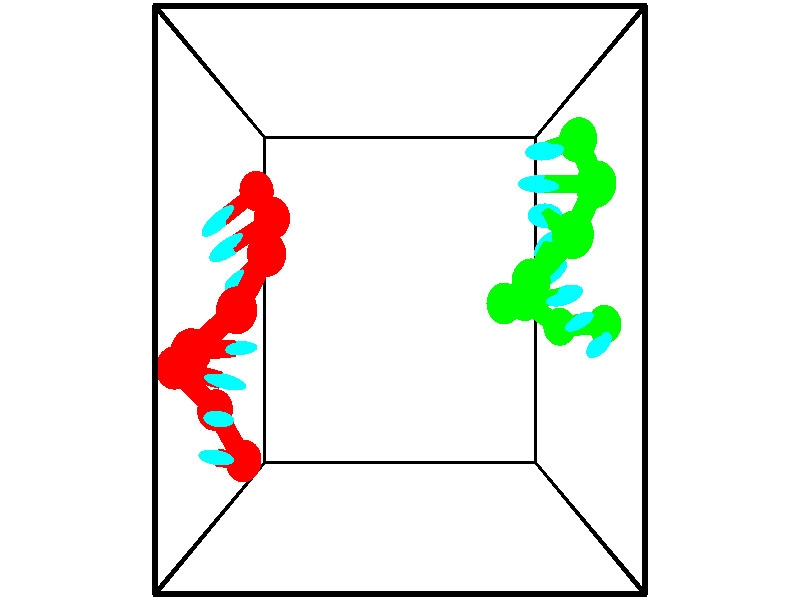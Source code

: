 // switches for output
#declare DRAW_BASES = 1; // possible values are 0, 1; only relevant for DNA ribbons
#declare DRAW_BASES_TYPE = 3; // possible values are 1, 2, 3; only relevant for DNA ribbons
#declare DRAW_FOG = 0; // set to 1 to enable fog

#include "colors.inc"

#include "transforms.inc"
background { rgb <1, 1, 1>}

#default {
   normal{
       ripples 0.25
       frequency 0.20
       turbulence 0.2
       lambda 5
   }
	finish {
		phong 0.1
		phong_size 40.
	}
}

// original window dimensions: 1024x640


// camera settings

camera {
	sky <-0, 1, 0>
	up <-0, 1, 0>
	right 1.6 * <1, 0, 0>
	location <2.5, 2.5, 11.1562>
	look_at <2.5, 2.5, 2.5>
	direction <0, 0, -8.6562>
	angle 67.0682
}


# declare cpy_camera_pos = <2.5, 2.5, 11.1562>;
# if (DRAW_FOG = 1)
fog {
	fog_type 2
	up vnormalize(cpy_camera_pos)
	color rgbt<1,1,1,0.3>
	distance 1e-5
	fog_alt 3e-3
	fog_offset 4
}
# end


// LIGHTS

# declare lum = 6;
global_settings {
	ambient_light rgb lum * <0.05, 0.05, 0.05>
	max_trace_level 15
}# declare cpy_direct_light_amount = 0.25;
light_source
{	1000 * <-1, -1, 1>,
	rgb lum * cpy_direct_light_amount
	parallel
}

light_source
{	1000 * <1, 1, -1>,
	rgb lum * cpy_direct_light_amount
	parallel
}

// strand 0

// nucleotide -1

// particle -1
sphere {
	<0.238277, 0.558194, 2.418225> 0.250000
	pigment { color rgbt <1,0,0,0> }
	no_shadow
}
cylinder {
	<0.126715, 0.661446, 2.788216>,  <0.059777, 0.723396, 3.010210>, 0.100000
	pigment { color rgbt <1,0,0,0> }
	no_shadow
}
cylinder {
	<0.126715, 0.661446, 2.788216>,  <0.238277, 0.558194, 2.418225>, 0.100000
	pigment { color rgbt <1,0,0,0> }
	no_shadow
}

// particle -1
sphere {
	<0.126715, 0.661446, 2.788216> 0.100000
	pigment { color rgbt <1,0,0,0> }
	no_shadow
}
sphere {
	0, 1
	scale<0.080000,0.200000,0.300000>
	matrix <0.152934, 0.962844, -0.222582,
		-0.948063, 0.079381, -0.308019,
		-0.278905, 0.258128, 0.924977,
		0.043043, 0.738884, 3.065709>
	pigment { color rgbt <0,1,1,0> }
	no_shadow
}
cylinder {
	<-0.205604, 1.159092, 2.318775>,  <0.238277, 0.558194, 2.418225>, 0.130000
	pigment { color rgbt <1,0,0,0> }
	no_shadow
}

// nucleotide -1

// particle -1
sphere {
	<-0.205604, 1.159092, 2.318775> 0.250000
	pigment { color rgbt <1,0,0,0> }
	no_shadow
}
cylinder {
	<-0.063683, 1.157898, 2.692749>,  <0.021471, 1.157181, 2.917134>, 0.100000
	pigment { color rgbt <1,0,0,0> }
	no_shadow
}
cylinder {
	<-0.063683, 1.157898, 2.692749>,  <-0.205604, 1.159092, 2.318775>, 0.100000
	pigment { color rgbt <1,0,0,0> }
	no_shadow
}

// particle -1
sphere {
	<-0.063683, 1.157898, 2.692749> 0.100000
	pigment { color rgbt <1,0,0,0> }
	no_shadow
}
sphere {
	0, 1
	scale<0.080000,0.200000,0.300000>
	matrix <0.119004, 0.992006, -0.041993,
		-0.927336, 0.126160, 0.352323,
		0.354805, -0.002986, 0.934936,
		0.042759, 1.157002, 2.973230>
	pigment { color rgbt <0,1,1,0> }
	no_shadow
}
cylinder {
	<-0.597895, 1.723243, 2.839383>,  <-0.205604, 1.159092, 2.318775>, 0.130000
	pigment { color rgbt <1,0,0,0> }
	no_shadow
}

// nucleotide -1

// particle -1
sphere {
	<-0.597895, 1.723243, 2.839383> 0.250000
	pigment { color rgbt <1,0,0,0> }
	no_shadow
}
cylinder {
	<-0.208052, 1.633690, 2.841049>,  <0.025854, 1.579958, 2.842049>, 0.100000
	pigment { color rgbt <1,0,0,0> }
	no_shadow
}
cylinder {
	<-0.208052, 1.633690, 2.841049>,  <-0.597895, 1.723243, 2.839383>, 0.100000
	pigment { color rgbt <1,0,0,0> }
	no_shadow
}

// particle -1
sphere {
	<-0.208052, 1.633690, 2.841049> 0.100000
	pigment { color rgbt <1,0,0,0> }
	no_shadow
}
sphere {
	0, 1
	scale<0.080000,0.200000,0.300000>
	matrix <0.223922, 0.974425, -0.018831,
		0.000157, 0.019285, 0.999814,
		0.974607, -0.223883, 0.004166,
		0.084330, 1.566525, 2.842299>
	pigment { color rgbt <0,1,1,0> }
	no_shadow
}
cylinder {
	<-0.176396, 1.948208, 3.421335>,  <-0.597895, 1.723243, 2.839383>, 0.130000
	pigment { color rgbt <1,0,0,0> }
	no_shadow
}

// nucleotide -1

// particle -1
sphere {
	<-0.176396, 1.948208, 3.421335> 0.250000
	pigment { color rgbt <1,0,0,0> }
	no_shadow
}
cylinder {
	<0.078672, 1.949188, 3.113213>,  <0.231713, 1.949776, 2.928339>, 0.100000
	pigment { color rgbt <1,0,0,0> }
	no_shadow
}
cylinder {
	<0.078672, 1.949188, 3.113213>,  <-0.176396, 1.948208, 3.421335>, 0.100000
	pigment { color rgbt <1,0,0,0> }
	no_shadow
}

// particle -1
sphere {
	<0.078672, 1.949188, 3.113213> 0.100000
	pigment { color rgbt <1,0,0,0> }
	no_shadow
}
sphere {
	0, 1
	scale<0.080000,0.200000,0.300000>
	matrix <0.012642, 0.999827, 0.013645,
		0.770205, -0.018439, 0.637530,
		0.637671, 0.002449, -0.770305,
		0.269974, 1.949923, 2.882121>
	pigment { color rgbt <0,1,1,0> }
	no_shadow
}
cylinder {
	<0.450199, 2.392264, 3.573250>,  <-0.176396, 1.948208, 3.421335>, 0.130000
	pigment { color rgbt <1,0,0,0> }
	no_shadow
}

// nucleotide -1

// particle -1
sphere {
	<0.450199, 2.392264, 3.573250> 0.250000
	pigment { color rgbt <1,0,0,0> }
	no_shadow
}
cylinder {
	<0.369003, 2.368286, 3.182312>,  <0.320286, 2.353899, 2.947749>, 0.100000
	pigment { color rgbt <1,0,0,0> }
	no_shadow
}
cylinder {
	<0.369003, 2.368286, 3.182312>,  <0.450199, 2.392264, 3.573250>, 0.100000
	pigment { color rgbt <1,0,0,0> }
	no_shadow
}

// particle -1
sphere {
	<0.369003, 2.368286, 3.182312> 0.100000
	pigment { color rgbt <1,0,0,0> }
	no_shadow
}
sphere {
	0, 1
	scale<0.080000,0.200000,0.300000>
	matrix <-0.147063, 0.988669, -0.030096,
		0.968074, 0.137622, -0.209506,
		-0.202990, -0.059945, -0.977344,
		0.308106, 2.350302, 2.889109>
	pigment { color rgbt <0,1,1,0> }
	no_shadow
}
cylinder {
	<0.755537, 3.003071, 3.259418>,  <0.450199, 2.392264, 3.573250>, 0.130000
	pigment { color rgbt <1,0,0,0> }
	no_shadow
}

// nucleotide -1

// particle -1
sphere {
	<0.755537, 3.003071, 3.259418> 0.250000
	pigment { color rgbt <1,0,0,0> }
	no_shadow
}
cylinder {
	<0.496058, 2.845535, 2.998932>,  <0.340370, 2.751014, 2.842640>, 0.100000
	pigment { color rgbt <1,0,0,0> }
	no_shadow
}
cylinder {
	<0.496058, 2.845535, 2.998932>,  <0.755537, 3.003071, 3.259418>, 0.100000
	pigment { color rgbt <1,0,0,0> }
	no_shadow
}

// particle -1
sphere {
	<0.496058, 2.845535, 2.998932> 0.100000
	pigment { color rgbt <1,0,0,0> }
	no_shadow
}
sphere {
	0, 1
	scale<0.080000,0.200000,0.300000>
	matrix <-0.332102, 0.916406, -0.223400,
		0.684762, 0.071351, -0.725265,
		-0.648698, -0.393838, -0.651216,
		0.301448, 2.727384, 2.803567>
	pigment { color rgbt <0,1,1,0> }
	no_shadow
}
cylinder {
	<0.690946, 3.465326, 2.617254>,  <0.755537, 3.003071, 3.259418>, 0.130000
	pigment { color rgbt <1,0,0,0> }
	no_shadow
}

// nucleotide -1

// particle -1
sphere {
	<0.690946, 3.465326, 2.617254> 0.250000
	pigment { color rgbt <1,0,0,0> }
	no_shadow
}
cylinder {
	<0.344328, 3.265968, 2.627869>,  <0.136357, 3.146354, 2.634237>, 0.100000
	pigment { color rgbt <1,0,0,0> }
	no_shadow
}
cylinder {
	<0.344328, 3.265968, 2.627869>,  <0.690946, 3.465326, 2.617254>, 0.100000
	pigment { color rgbt <1,0,0,0> }
	no_shadow
}

// particle -1
sphere {
	<0.344328, 3.265968, 2.627869> 0.100000
	pigment { color rgbt <1,0,0,0> }
	no_shadow
}
sphere {
	0, 1
	scale<0.080000,0.200000,0.300000>
	matrix <-0.491516, 0.842937, -0.218789,
		0.086675, -0.202634, -0.975411,
		-0.866544, -0.498394, 0.026536,
		0.084365, 3.116450, 2.635829>
	pigment { color rgbt <0,1,1,0> }
	no_shadow
}
cylinder {
	<0.351080, 3.859121, 2.106081>,  <0.690946, 3.465326, 2.617254>, 0.130000
	pigment { color rgbt <1,0,0,0> }
	no_shadow
}

// nucleotide -1

// particle -1
sphere {
	<0.351080, 3.859121, 2.106081> 0.250000
	pigment { color rgbt <1,0,0,0> }
	no_shadow
}
cylinder {
	<0.083954, 3.626801, 2.292282>,  <-0.076322, 3.487408, 2.404003>, 0.100000
	pigment { color rgbt <1,0,0,0> }
	no_shadow
}
cylinder {
	<0.083954, 3.626801, 2.292282>,  <0.351080, 3.859121, 2.106081>, 0.100000
	pigment { color rgbt <1,0,0,0> }
	no_shadow
}

// particle -1
sphere {
	<0.083954, 3.626801, 2.292282> 0.100000
	pigment { color rgbt <1,0,0,0> }
	no_shadow
}
sphere {
	0, 1
	scale<0.080000,0.200000,0.300000>
	matrix <-0.674290, 0.736911, -0.047910,
		-0.315208, -0.345878, -0.883749,
		-0.667816, -0.580801, 0.465502,
		-0.116391, 3.452560, 2.431933>
	pigment { color rgbt <0,1,1,0> }
	no_shadow
}
// strand 1

// nucleotide -1

// particle -1
sphere {
	<4.923687, 4.318731, 2.926200> 0.250000
	pigment { color rgbt <0,1,0,0> }
	no_shadow
}
cylinder {
	<4.612847, 4.202194, 3.149353>,  <4.426342, 4.132272, 3.283245>, 0.100000
	pigment { color rgbt <0,1,0,0> }
	no_shadow
}
cylinder {
	<4.612847, 4.202194, 3.149353>,  <4.923687, 4.318731, 2.926200>, 0.100000
	pigment { color rgbt <0,1,0,0> }
	no_shadow
}

// particle -1
sphere {
	<4.612847, 4.202194, 3.149353> 0.100000
	pigment { color rgbt <0,1,0,0> }
	no_shadow
}
sphere {
	0, 1
	scale<0.080000,0.200000,0.300000>
	matrix <0.008672, -0.891279, -0.453372,
		0.629316, -0.347478, 0.695141,
		-0.777102, -0.291342, 0.557883,
		4.379716, 4.114791, 3.316718>
	pigment { color rgbt <0,1,1,0> }
	no_shadow
}
cylinder {
	<5.013119, 3.737745, 3.406803>,  <4.923687, 4.318731, 2.926200>, 0.130000
	pigment { color rgbt <0,1,0,0> }
	no_shadow
}

// nucleotide -1

// particle -1
sphere {
	<5.013119, 3.737745, 3.406803> 0.250000
	pigment { color rgbt <0,1,0,0> }
	no_shadow
}
cylinder {
	<4.643049, 3.765297, 3.257507>,  <4.421007, 3.781828, 3.167930>, 0.100000
	pigment { color rgbt <0,1,0,0> }
	no_shadow
}
cylinder {
	<4.643049, 3.765297, 3.257507>,  <5.013119, 3.737745, 3.406803>, 0.100000
	pigment { color rgbt <0,1,0,0> }
	no_shadow
}

// particle -1
sphere {
	<4.643049, 3.765297, 3.257507> 0.100000
	pigment { color rgbt <0,1,0,0> }
	no_shadow
}
sphere {
	0, 1
	scale<0.080000,0.200000,0.300000>
	matrix <0.104015, -0.899730, -0.423872,
		-0.365011, -0.430978, 0.825242,
		-0.925174, 0.068880, -0.373239,
		4.365497, 3.785961, 3.145535>
	pigment { color rgbt <0,1,1,0> }
	no_shadow
}
cylinder {
	<4.654134, 3.175041, 3.633457>,  <5.013119, 3.737745, 3.406803>, 0.130000
	pigment { color rgbt <0,1,0,0> }
	no_shadow
}

// nucleotide -1

// particle -1
sphere {
	<4.654134, 3.175041, 3.633457> 0.250000
	pigment { color rgbt <0,1,0,0> }
	no_shadow
}
cylinder {
	<4.537277, 3.331886, 3.284538>,  <4.467164, 3.425994, 3.075187>, 0.100000
	pigment { color rgbt <0,1,0,0> }
	no_shadow
}
cylinder {
	<4.537277, 3.331886, 3.284538>,  <4.654134, 3.175041, 3.633457>, 0.100000
	pigment { color rgbt <0,1,0,0> }
	no_shadow
}

// particle -1
sphere {
	<4.537277, 3.331886, 3.284538> 0.100000
	pigment { color rgbt <0,1,0,0> }
	no_shadow
}
sphere {
	0, 1
	scale<0.080000,0.200000,0.300000>
	matrix <0.309776, -0.824117, -0.474204,
		-0.904816, -0.408751, 0.119291,
		-0.292141, 0.392113, -0.872296,
		4.449635, 3.449520, 3.022849>
	pigment { color rgbt <0,1,1,0> }
	no_shadow
}
cylinder {
	<4.216293, 2.703235, 3.245963>,  <4.654134, 3.175041, 3.633457>, 0.130000
	pigment { color rgbt <0,1,0,0> }
	no_shadow
}

// nucleotide -1

// particle -1
sphere {
	<4.216293, 2.703235, 3.245963> 0.250000
	pigment { color rgbt <0,1,0,0> }
	no_shadow
}
cylinder {
	<4.417347, 2.944901, 2.998627>,  <4.537979, 3.089900, 2.850225>, 0.100000
	pigment { color rgbt <0,1,0,0> }
	no_shadow
}
cylinder {
	<4.417347, 2.944901, 2.998627>,  <4.216293, 2.703235, 3.245963>, 0.100000
	pigment { color rgbt <0,1,0,0> }
	no_shadow
}

// particle -1
sphere {
	<4.417347, 2.944901, 2.998627> 0.100000
	pigment { color rgbt <0,1,0,0> }
	no_shadow
}
sphere {
	0, 1
	scale<0.080000,0.200000,0.300000>
	matrix <0.400279, -0.796614, -0.452972,
		-0.766248, -0.019829, -0.642240,
		0.502635, 0.604163, -0.618341,
		4.568137, 3.126149, 2.813124>
	pigment { color rgbt <0,1,1,0> }
	no_shadow
}
cylinder {
	<3.993771, 2.458122, 2.494762>,  <4.216293, 2.703235, 3.245963>, 0.130000
	pigment { color rgbt <0,1,0,0> }
	no_shadow
}

// nucleotide -1

// particle -1
sphere {
	<3.993771, 2.458122, 2.494762> 0.250000
	pigment { color rgbt <0,1,0,0> }
	no_shadow
}
cylinder {
	<4.338893, 2.654877, 2.541435>,  <4.545967, 2.772929, 2.569439>, 0.100000
	pigment { color rgbt <0,1,0,0> }
	no_shadow
}
cylinder {
	<4.338893, 2.654877, 2.541435>,  <3.993771, 2.458122, 2.494762>, 0.100000
	pigment { color rgbt <0,1,0,0> }
	no_shadow
}

// particle -1
sphere {
	<4.338893, 2.654877, 2.541435> 0.100000
	pigment { color rgbt <0,1,0,0> }
	no_shadow
}
sphere {
	0, 1
	scale<0.080000,0.200000,0.300000>
	matrix <0.492041, -0.764124, -0.417145,
		-0.116026, 0.417328, -0.901318,
		0.862806, 0.491886, 0.116684,
		4.597735, 2.802442, 2.576440>
	pigment { color rgbt <0,1,1,0> }
	no_shadow
}
cylinder {
	<4.417827, 2.479711, 1.863816>,  <3.993771, 2.458122, 2.494762>, 0.130000
	pigment { color rgbt <0,1,0,0> }
	no_shadow
}

// nucleotide -1

// particle -1
sphere {
	<4.417827, 2.479711, 1.863816> 0.250000
	pigment { color rgbt <0,1,0,0> }
	no_shadow
}
cylinder {
	<4.682070, 2.521660, 2.161163>,  <4.840616, 2.546829, 2.339572>, 0.100000
	pigment { color rgbt <0,1,0,0> }
	no_shadow
}
cylinder {
	<4.682070, 2.521660, 2.161163>,  <4.417827, 2.479711, 1.863816>, 0.100000
	pigment { color rgbt <0,1,0,0> }
	no_shadow
}

// particle -1
sphere {
	<4.682070, 2.521660, 2.161163> 0.100000
	pigment { color rgbt <0,1,0,0> }
	no_shadow
}
sphere {
	0, 1
	scale<0.080000,0.200000,0.300000>
	matrix <0.472174, -0.827862, -0.302815,
		0.583650, 0.551042, -0.596411,
		0.660609, 0.104872, 0.743369,
		4.880253, 2.553121, 2.384174>
	pigment { color rgbt <0,1,1,0> }
	no_shadow
}
cylinder {
	<5.030459, 2.147192, 1.587846>,  <4.417827, 2.479711, 1.863816>, 0.130000
	pigment { color rgbt <0,1,0,0> }
	no_shadow
}

// nucleotide -1

// particle -1
sphere {
	<5.030459, 2.147192, 1.587846> 0.250000
	pigment { color rgbt <0,1,0,0> }
	no_shadow
}
cylinder {
	<5.091301, 2.196877, 1.980057>,  <5.127806, 2.226688, 2.215384>, 0.100000
	pigment { color rgbt <0,1,0,0> }
	no_shadow
}
cylinder {
	<5.091301, 2.196877, 1.980057>,  <5.030459, 2.147192, 1.587846>, 0.100000
	pigment { color rgbt <0,1,0,0> }
	no_shadow
}

// particle -1
sphere {
	<5.091301, 2.196877, 1.980057> 0.100000
	pigment { color rgbt <0,1,0,0> }
	no_shadow
}
sphere {
	0, 1
	scale<0.080000,0.200000,0.300000>
	matrix <0.502826, -0.863816, 0.031426,
		0.850899, 0.488255, -0.193848,
		0.152105, 0.124213, 0.980528,
		5.136932, 2.234140, 2.274215>
	pigment { color rgbt <0,1,1,0> }
	no_shadow
}
cylinder {
	<5.694801, 2.185046, 1.720496>,  <5.030459, 2.147192, 1.587846>, 0.130000
	pigment { color rgbt <0,1,0,0> }
	no_shadow
}

// nucleotide -1

// particle -1
sphere {
	<5.694801, 2.185046, 1.720496> 0.250000
	pigment { color rgbt <0,1,0,0> }
	no_shadow
}
cylinder {
	<5.534104, 2.051849, 2.061722>,  <5.437685, 1.971931, 2.266457>, 0.100000
	pigment { color rgbt <0,1,0,0> }
	no_shadow
}
cylinder {
	<5.534104, 2.051849, 2.061722>,  <5.694801, 2.185046, 1.720496>, 0.100000
	pigment { color rgbt <0,1,0,0> }
	no_shadow
}

// particle -1
sphere {
	<5.534104, 2.051849, 2.061722> 0.100000
	pigment { color rgbt <0,1,0,0> }
	no_shadow
}
sphere {
	0, 1
	scale<0.080000,0.200000,0.300000>
	matrix <0.566336, -0.822383, -0.054305,
		0.719629, 0.461305, 0.518973,
		-0.401743, -0.332992, 0.853064,
		5.413581, 1.951952, 2.317641>
	pigment { color rgbt <0,1,1,0> }
	no_shadow
}
// box output
cylinder {
	<0.000000, 0.000000, 0.000000>,  <5.000000, 0.000000, 0.000000>, 0.025000
	pigment { color rgbt <0,0,0,0> }
	no_shadow
}
cylinder {
	<0.000000, 0.000000, 0.000000>,  <0.000000, 5.000000, 0.000000>, 0.025000
	pigment { color rgbt <0,0,0,0> }
	no_shadow
}
cylinder {
	<0.000000, 0.000000, 0.000000>,  <0.000000, 0.000000, 5.000000>, 0.025000
	pigment { color rgbt <0,0,0,0> }
	no_shadow
}
cylinder {
	<5.000000, 5.000000, 5.000000>,  <0.000000, 5.000000, 5.000000>, 0.025000
	pigment { color rgbt <0,0,0,0> }
	no_shadow
}
cylinder {
	<5.000000, 5.000000, 5.000000>,  <5.000000, 0.000000, 5.000000>, 0.025000
	pigment { color rgbt <0,0,0,0> }
	no_shadow
}
cylinder {
	<5.000000, 5.000000, 5.000000>,  <5.000000, 5.000000, 0.000000>, 0.025000
	pigment { color rgbt <0,0,0,0> }
	no_shadow
}
cylinder {
	<0.000000, 0.000000, 5.000000>,  <0.000000, 5.000000, 5.000000>, 0.025000
	pigment { color rgbt <0,0,0,0> }
	no_shadow
}
cylinder {
	<0.000000, 0.000000, 5.000000>,  <5.000000, 0.000000, 5.000000>, 0.025000
	pigment { color rgbt <0,0,0,0> }
	no_shadow
}
cylinder {
	<5.000000, 5.000000, 0.000000>,  <0.000000, 5.000000, 0.000000>, 0.025000
	pigment { color rgbt <0,0,0,0> }
	no_shadow
}
cylinder {
	<5.000000, 5.000000, 0.000000>,  <5.000000, 0.000000, 0.000000>, 0.025000
	pigment { color rgbt <0,0,0,0> }
	no_shadow
}
cylinder {
	<5.000000, 0.000000, 5.000000>,  <5.000000, 0.000000, 0.000000>, 0.025000
	pigment { color rgbt <0,0,0,0> }
	no_shadow
}
cylinder {
	<0.000000, 5.000000, 0.000000>,  <0.000000, 5.000000, 5.000000>, 0.025000
	pigment { color rgbt <0,0,0,0> }
	no_shadow
}
// end of box output
